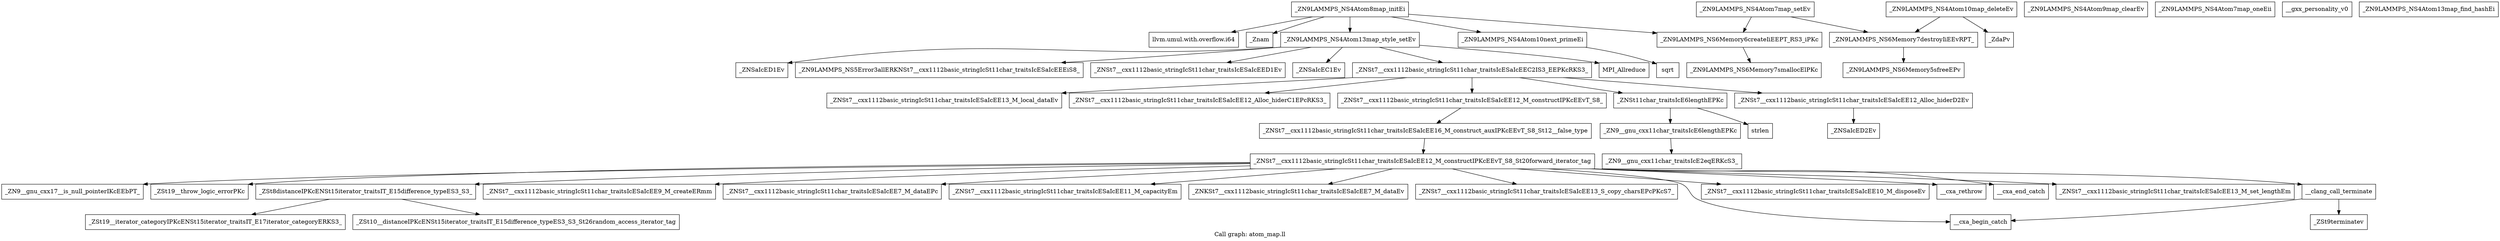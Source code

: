 digraph "Call graph: atom_map.ll" {
	label="Call graph: atom_map.ll";

	Node0x560d6cbdece0 [shape=record,label="{_ZN9LAMMPS_NS4Atom8map_initEi}"];
	Node0x560d6cbdece0 -> Node0x560d6cbb6d40;
	Node0x560d6cbdece0 -> Node0x560d6cbb6ff0;
	Node0x560d6cbdece0 -> Node0x560d6cbb77a0;
	Node0x560d6cbdece0 -> Node0x560d6cbcf990;
	Node0x560d6cbdece0 -> Node0x560d6cbcdda0;
	Node0x560d6cbb6d40 [shape=record,label="{_ZN9LAMMPS_NS4Atom13map_style_setEv}"];
	Node0x560d6cbb6d40 -> Node0x560d6cbcc240;
	Node0x560d6cbb6d40 -> Node0x560d6cbc4120;
	Node0x560d6cbb6d40 -> Node0x560d6cbcf900;
	Node0x560d6cbb6d40 -> Node0x560d6cbc2c80;
	Node0x560d6cbb6d40 -> Node0x560d6cbc1340;
	Node0x560d6cbb6d40 -> Node0x560d6cbd3b40;
	Node0x560d6cbb6ff0 [shape=record,label="{_ZN9LAMMPS_NS6Memory6createIiEEPT_RS3_iPKc}"];
	Node0x560d6cbb6ff0 -> Node0x560d6cbdb870;
	Node0x560d6cbb77a0 [shape=record,label="{_ZN9LAMMPS_NS4Atom10next_primeEi}"];
	Node0x560d6cbb77a0 -> Node0x560d6cbc40a0;
	Node0x560d6cbcf990 [shape=record,label="{llvm.umul.with.overflow.i64}"];
	Node0x560d6cbcdda0 [shape=record,label="{_Znam}"];
	Node0x560d6cbc2d90 [shape=record,label="{_ZN9LAMMPS_NS4Atom9map_clearEv}"];
	Node0x560d6cbc40a0 [shape=record,label="{sqrt}"];
	Node0x560d6cbdb870 [shape=record,label="{_ZN9LAMMPS_NS6Memory7smallocElPKc}"];
	Node0x560d6cbbca10 [shape=record,label="{_ZN9LAMMPS_NS6Memory5sfreeEPv}"];
	Node0x560d6cbcb210 [shape=record,label="{_ZNSt7__cxx1112basic_stringIcSt11char_traitsIcESaIcEE13_M_local_dataEv}"];
	Node0x560d6cbd1190 [shape=record,label="{_ZNSt7__cxx1112basic_stringIcSt11char_traitsIcESaIcEE12_Alloc_hiderC1EPcRKS3_}"];
	Node0x560d6cbd6af0 [shape=record,label="{_ZNSt7__cxx1112basic_stringIcSt11char_traitsIcESaIcEE12_M_constructIPKcEEvT_S8_}"];
	Node0x560d6cbd6af0 -> Node0x560d6cbf5670;
	Node0x560d6cbd1b50 [shape=record,label="{_ZNSt11char_traitsIcE6lengthEPKc}"];
	Node0x560d6cbd1b50 -> Node0x560d6cbfce30;
	Node0x560d6cbd1b50 -> Node0x560d6cbfeb40;
	Node0x560d6cbfc470 [shape=record,label="{_ZNSt7__cxx1112basic_stringIcSt11char_traitsIcESaIcEE12_Alloc_hiderD2Ev}"];
	Node0x560d6cbfc470 -> Node0x560d6cbfebc0;
	Node0x560d6cbf5670 [shape=record,label="{_ZNSt7__cxx1112basic_stringIcSt11char_traitsIcESaIcEE16_M_construct_auxIPKcEEvT_S8_St12__false_type}"];
	Node0x560d6cbf5670 -> Node0x560d6cbff300;
	Node0x560d6cbff300 [shape=record,label="{_ZNSt7__cxx1112basic_stringIcSt11char_traitsIcESaIcEE12_M_constructIPKcEEvT_S8_St20forward_iterator_tag}"];
	Node0x560d6cbff300 -> Node0x560d6cc01030;
	Node0x560d6cbff300 -> Node0x560d6cc0ca60;
	Node0x560d6cbff300 -> Node0x560d6cc0d620;
	Node0x560d6cbff300 -> Node0x560d6cc0df90;
	Node0x560d6cbff300 -> Node0x560d6cc0fc20;
	Node0x560d6cbff300 -> Node0x560d6cc10ac0;
	Node0x560d6cbff300 -> Node0x560d6cc0de80;
	Node0x560d6cbff300 -> Node0x560d6cc11df0;
	Node0x560d6cbff300 -> Node0x560d6cb712f0;
	Node0x560d6cbff300 -> Node0x560d6cbe5ea0;
	Node0x560d6cbff300 -> Node0x560d6cbc8ec0;
	Node0x560d6cbff300 -> Node0x560d6cbfc380;
	Node0x560d6cbff300 -> Node0x560d6cc10460;
	Node0x560d6cbff300 -> Node0x560d6cbe28e0;
	Node0x560d6cbb59e0 [shape=record,label="{_ZN9LAMMPS_NS4Atom7map_setEv}"];
	Node0x560d6cbb59e0 -> Node0x560d6cbd0990;
	Node0x560d6cbb59e0 -> Node0x560d6cbb6ff0;
	Node0x560d6cbd0990 [shape=record,label="{_ZN9LAMMPS_NS6Memory7destroyIiEEvRPT_}"];
	Node0x560d6cbd0990 -> Node0x560d6cbbca10;
	Node0x560d6cbc6d80 [shape=record,label="{_ZN9LAMMPS_NS4Atom7map_oneEii}"];
	Node0x560d6cbc1340 [shape=record,label="{_ZN9LAMMPS_NS5Error3allERKNSt7__cxx1112basic_stringIcSt11char_traitsIcESaIcEEEiS8_}"];
	Node0x560d6cbcc240 [shape=record,label="{_ZNSaIcEC1Ev}"];
	Node0x560d6cbc4120 [shape=record,label="{_ZNSt7__cxx1112basic_stringIcSt11char_traitsIcESaIcEEC2IS3_EEPKcRKS3_}"];
	Node0x560d6cbc4120 -> Node0x560d6cbcb210;
	Node0x560d6cbc4120 -> Node0x560d6cbd1190;
	Node0x560d6cbc4120 -> Node0x560d6cbd1b50;
	Node0x560d6cbc4120 -> Node0x560d6cbd6af0;
	Node0x560d6cbc4120 -> Node0x560d6cbfc470;
	Node0x560d6cbdbd20 [shape=record,label="{__gxx_personality_v0}"];
	Node0x560d6cbd3b40 [shape=record,label="{_ZNSt7__cxx1112basic_stringIcSt11char_traitsIcESaIcEED1Ev}"];
	Node0x560d6cbc2c80 [shape=record,label="{_ZNSaIcED1Ev}"];
	Node0x560d6cbcf900 [shape=record,label="{MPI_Allreduce}"];
	Node0x560d6cbe34d0 [shape=record,label="{_ZN9LAMMPS_NS4Atom10map_deleteEv}"];
	Node0x560d6cbe34d0 -> Node0x560d6cbd0990;
	Node0x560d6cbe34d0 -> Node0x560d6cbe3fa0;
	Node0x560d6cbe28e0 [shape=record,label="{__clang_call_terminate}"];
	Node0x560d6cbe28e0 -> Node0x560d6cb712f0;
	Node0x560d6cbe28e0 -> Node0x560d6cc14f70;
	Node0x560d6cbe3fa0 [shape=record,label="{_ZdaPv}"];
	Node0x560d6cbe97e0 [shape=record,label="{_ZN9LAMMPS_NS4Atom13map_find_hashEi}"];
	Node0x560d6cc01030 [shape=record,label="{_ZN9__gnu_cxx17__is_null_pointerIKcEEbPT_}"];
	Node0x560d6cc0ca60 [shape=record,label="{_ZSt19__throw_logic_errorPKc}"];
	Node0x560d6cc0d620 [shape=record,label="{_ZSt8distanceIPKcENSt15iterator_traitsIT_E15difference_typeES3_S3_}"];
	Node0x560d6cc0d620 -> Node0x560d6cbe1cb0;
	Node0x560d6cc0d620 -> Node0x560d6cbb82a0;
	Node0x560d6cc0fc20 [shape=record,label="{_ZNSt7__cxx1112basic_stringIcSt11char_traitsIcESaIcEE7_M_dataEPc}"];
	Node0x560d6cc0df90 [shape=record,label="{_ZNSt7__cxx1112basic_stringIcSt11char_traitsIcESaIcEE9_M_createERmm}"];
	Node0x560d6cc10ac0 [shape=record,label="{_ZNSt7__cxx1112basic_stringIcSt11char_traitsIcESaIcEE11_M_capacityEm}"];
	Node0x560d6cc11df0 [shape=record,label="{_ZNSt7__cxx1112basic_stringIcSt11char_traitsIcESaIcEE13_S_copy_charsEPcPKcS7_}"];
	Node0x560d6cc0de80 [shape=record,label="{_ZNKSt7__cxx1112basic_stringIcSt11char_traitsIcESaIcEE7_M_dataEv}"];
	Node0x560d6cb712f0 [shape=record,label="{__cxa_begin_catch}"];
	Node0x560d6cbe5ea0 [shape=record,label="{_ZNSt7__cxx1112basic_stringIcSt11char_traitsIcESaIcEE10_M_disposeEv}"];
	Node0x560d6cbc8ec0 [shape=record,label="{__cxa_rethrow}"];
	Node0x560d6cbfc380 [shape=record,label="{__cxa_end_catch}"];
	Node0x560d6cc14f70 [shape=record,label="{_ZSt9terminatev}"];
	Node0x560d6cc10460 [shape=record,label="{_ZNSt7__cxx1112basic_stringIcSt11char_traitsIcESaIcEE13_M_set_lengthEm}"];
	Node0x560d6cbb82a0 [shape=record,label="{_ZSt10__distanceIPKcENSt15iterator_traitsIT_E15difference_typeES3_S3_St26random_access_iterator_tag}"];
	Node0x560d6cbe1cb0 [shape=record,label="{_ZSt19__iterator_categoryIPKcENSt15iterator_traitsIT_E17iterator_categoryERKS3_}"];
	Node0x560d6cbfce30 [shape=record,label="{_ZN9__gnu_cxx11char_traitsIcE6lengthEPKc}"];
	Node0x560d6cbfce30 -> Node0x560d6cc14230;
	Node0x560d6cbfeb40 [shape=record,label="{strlen}"];
	Node0x560d6cc14230 [shape=record,label="{_ZN9__gnu_cxx11char_traitsIcE2eqERKcS3_}"];
	Node0x560d6cbfebc0 [shape=record,label="{_ZNSaIcED2Ev}"];
}
